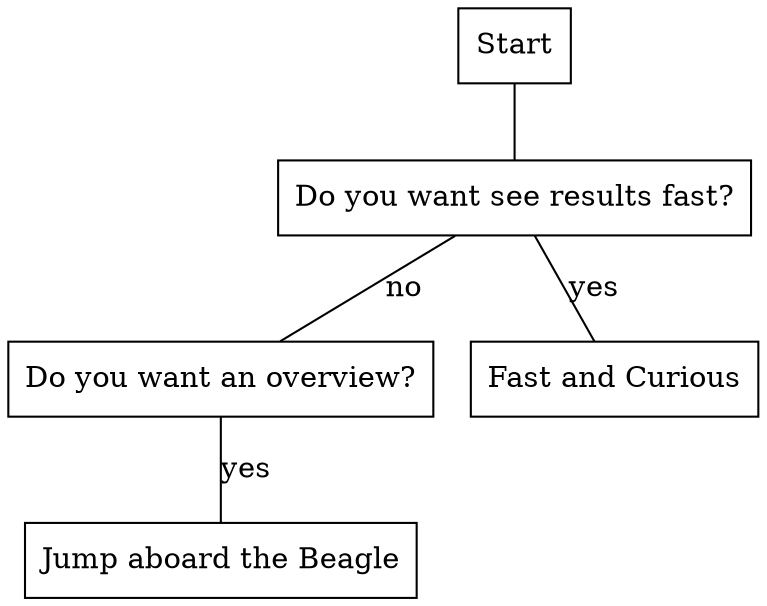 strict graph {
       node [ shape = rectangle ]

       start [ label = "Start" ]
       gofast [ label = "Do you want see results fast?" ]
       overview [ label = "Do you want an overview?" ] 

       beagle [ label = "Jump aboard the Beagle" ]
       fast [ label = "Fast and Curious" ]

       start -- gofast
       gofast -- fast [ label = "yes" ]
       gofast -- overview [ label = "no" ]
       overview -- beagle [ label = "yes" ]
}